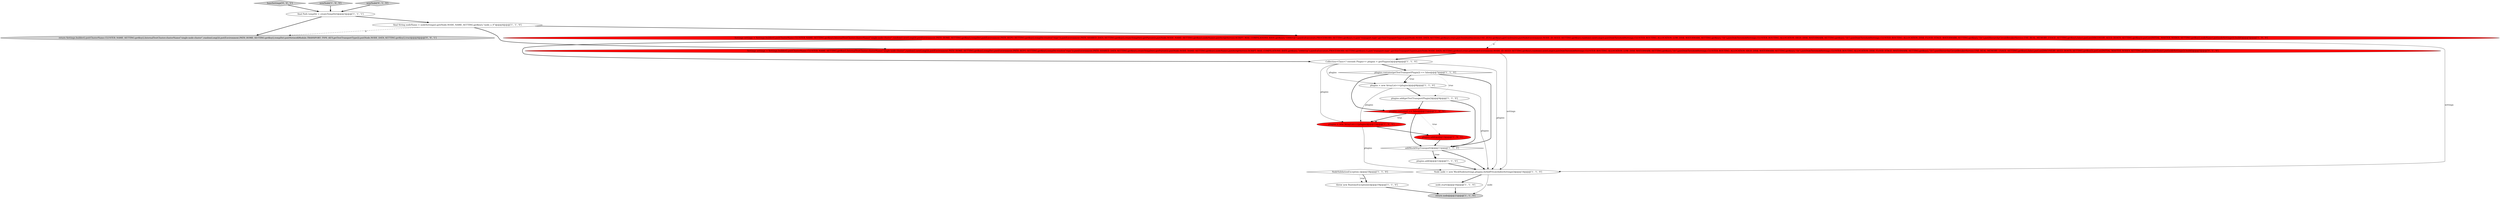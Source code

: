 digraph {
10 [style = filled, label = "throw new RuntimeException(e)@@@19@@@['1', '1', '0']", fillcolor = white, shape = ellipse image = "AAA0AAABBB1BBB"];
6 [style = filled, label = "node.start()@@@16@@@['1', '1', '0']", fillcolor = white, shape = ellipse image = "AAA0AAABBB1BBB"];
13 [style = filled, label = "plugins = new ArrayList<>(plugins)@@@12@@@['1', '0', '0']", fillcolor = red, shape = ellipse image = "AAA1AAABBB1BBB"];
20 [style = filled, label = "return Settings.builder().put(ClusterName.CLUSTER_NAME_SETTING.getKey(),InternalTestCluster.clusterName(\"single-node-cluster\",randomLong())).put(Environment.PATH_HOME_SETTING.getKey(),tempDir).put(NetworkModule.TRANSPORT_TYPE_KEY,getTestTransportType()).put(Node.NODE_DATA_SETTING.getKey(),true)@@@4@@@['0', '0', '1']", fillcolor = lightgray, shape = ellipse image = "AAA0AAABBB3BBB"];
11 [style = filled, label = "final Path tempDir = createTempDir()@@@3@@@['1', '1', '1']", fillcolor = white, shape = ellipse image = "AAA0AAABBB1BBB"];
9 [style = filled, label = "plugins.add()@@@13@@@['1', '0', '0']", fillcolor = red, shape = ellipse image = "AAA1AAABBB1BBB"];
21 [style = filled, label = "baseSettings['0', '0', '1']", fillcolor = lightgray, shape = diamond image = "AAA0AAABBB3BBB"];
0 [style = filled, label = "Collection<Class<? extends Plugin>> plugins = getPlugins()@@@6@@@['1', '1', '0']", fillcolor = white, shape = ellipse image = "AAA0AAABBB1BBB"];
12 [style = filled, label = "plugins.add(getTestTransportPlugin())@@@9@@@['1', '1', '0']", fillcolor = white, shape = ellipse image = "AAA0AAABBB1BBB"];
18 [style = filled, label = "Settings settings = Settings.builder().put(ClusterName.CLUSTER_NAME_SETTING.getKey(),InternalTestCluster.clusterName(\"single-node-cluster\",random().nextLong())).put(Environment.PATH_HOME_SETTING.getKey(),tempDir).put(Environment.PATH_REPO_SETTING.getKey(),tempDir.resolve(\"repo\")).put(Environment.PATH_SHARED_DATA_SETTING.getKey(),createTempDir().getParent()).put(Node.NODE_NAME_SETTING.getKey(),nodeName).put(ScriptService.SCRIPT_MAX_COMPILATIONS_RATE.getKey(),\"1000/1m\").put(EsExecutors.PROCESSORS_SETTING.getKey(),1).put(\"transport.type\",getTestTransportType()).put(Node.NODE_DATA_SETTING.getKey(),true).put(NodeEnvironment.NODE_ID_SEED_SETTING.getKey(),random().nextLong()).put(DiskThresholdSettings.CLUSTER_ROUTING_ALLOCATION_LOW_DISK_WATERMARK_SETTING.getKey(),\"1b\").put(DiskThresholdSettings.CLUSTER_ROUTING_ALLOCATION_HIGH_DISK_WATERMARK_SETTING.getKey(),\"1b\").put(DiskThresholdSettings.CLUSTER_ROUTING_ALLOCATION_DISK_FLOOD_STAGE_WATERMARK_SETTING.getKey(),\"1b\").put(HierarchyCircuitBreakerService.USE_REAL_MEMORY_USAGE_SETTING.getKey(),false).putList(DISCOVERY_SEED_HOSTS_SETTING.getKey()).putList(INITIAL_MASTER_NODES_SETTING.getKey(),nodeName).put(nodeSettings()).build()@@@5@@@['0', '1', '0']", fillcolor = red, shape = ellipse image = "AAA1AAABBB2BBB"];
17 [style = filled, label = "newNode['1', '0', '0']", fillcolor = lightgray, shape = diamond image = "AAA0AAABBB1BBB"];
5 [style = filled, label = "plugins = new ArrayList<>(plugins)@@@8@@@['1', '1', '0']", fillcolor = white, shape = ellipse image = "AAA0AAABBB1BBB"];
16 [style = filled, label = "Node node = new MockNode(settings,plugins,forbidPrivateIndexSettings())@@@14@@@['1', '1', '0']", fillcolor = white, shape = ellipse image = "AAA0AAABBB1BBB"];
14 [style = filled, label = "plugins.add()@@@12@@@['1', '1', '0']", fillcolor = white, shape = ellipse image = "AAA0AAABBB1BBB"];
4 [style = filled, label = "return node@@@21@@@['1', '1', '0']", fillcolor = lightgray, shape = ellipse image = "AAA0AAABBB1BBB"];
19 [style = filled, label = "newNode['0', '1', '0']", fillcolor = lightgray, shape = diamond image = "AAA0AAABBB2BBB"];
7 [style = filled, label = "Settings settings = Settings.builder().put(ClusterName.CLUSTER_NAME_SETTING.getKey(),InternalTestCluster.clusterName(\"single-node-cluster\",random().nextLong())).put(Environment.PATH_HOME_SETTING.getKey(),tempDir).put(Environment.PATH_REPO_SETTING.getKey(),tempDir.resolve(\"repo\")).put(Environment.PATH_SHARED_DATA_SETTING.getKey(),createTempDir().getParent()).put(Node.NODE_NAME_SETTING.getKey(),nodeName).put(ScriptService.SCRIPT_MAX_COMPILATIONS_RATE.getKey(),\"1000/1m\").put(EsExecutors.PROCESSORS_SETTING.getKey(),1).put(\"transport.type\",getTestTransportType()).put(Node.NODE_DATA_SETTING.getKey(),true).put(TestZenDiscovery.USE_ZEN2.getKey(),getUseZen2()).put(NodeEnvironment.NODE_ID_SEED_SETTING.getKey(),random().nextLong()).put(DiskThresholdSettings.CLUSTER_ROUTING_ALLOCATION_LOW_DISK_WATERMARK_SETTING.getKey(),\"1b\").put(DiskThresholdSettings.CLUSTER_ROUTING_ALLOCATION_HIGH_DISK_WATERMARK_SETTING.getKey(),\"1b\").put(DiskThresholdSettings.CLUSTER_ROUTING_ALLOCATION_DISK_FLOOD_STAGE_WATERMARK_SETTING.getKey(),\"1b\").put(HierarchyCircuitBreakerService.USE_REAL_MEMORY_USAGE_SETTING.getKey(),false).putList(DISCOVERY_SEED_HOSTS_SETTING.getKey()).putList(INITIAL_MASTER_NODES_SETTING.getKey(),nodeName).put(nodeSettings()).build()@@@5@@@['1', '0', '0']", fillcolor = red, shape = ellipse image = "AAA1AAABBB1BBB"];
8 [style = filled, label = "final String nodeName = nodeSettings().get(Node.NODE_NAME_SETTING.getKey(),\"node_s_0\")@@@4@@@['1', '1', '0']", fillcolor = white, shape = ellipse image = "AAA0AAABBB1BBB"];
1 [style = filled, label = "addMockHttpTransport()@@@11@@@['1', '1', '0']", fillcolor = white, shape = diamond image = "AAA0AAABBB1BBB"];
2 [style = filled, label = "plugins.contains() == false@@@11@@@['1', '0', '0']", fillcolor = red, shape = diamond image = "AAA1AAABBB1BBB"];
3 [style = filled, label = "NodeValidationException e@@@18@@@['1', '1', '0']", fillcolor = white, shape = diamond image = "AAA0AAABBB1BBB"];
15 [style = filled, label = "plugins.contains(getTestTransportPlugin()) == false@@@7@@@['1', '1', '0']", fillcolor = white, shape = diamond image = "AAA0AAABBB1BBB"];
14->16 [style = bold, label=""];
5->13 [style = solid, label="plugins"];
11->20 [style = bold, label=""];
18->16 [style = solid, label="settings"];
15->5 [style = dotted, label="true"];
15->2 [style = bold, label=""];
7->18 [style = dashed, label="0"];
2->1 [style = bold, label=""];
8->18 [style = bold, label=""];
16->6 [style = bold, label=""];
3->10 [style = dotted, label="true"];
8->20 [style = dashed, label="0"];
19->11 [style = bold, label=""];
7->0 [style = bold, label=""];
0->16 [style = solid, label="plugins"];
0->5 [style = solid, label="plugins"];
1->14 [style = dotted, label="true"];
16->4 [style = solid, label="node"];
12->1 [style = bold, label=""];
0->15 [style = bold, label=""];
15->5 [style = bold, label=""];
8->7 [style = bold, label=""];
2->13 [style = bold, label=""];
3->10 [style = bold, label=""];
6->4 [style = bold, label=""];
12->2 [style = bold, label=""];
2->9 [style = dotted, label="true"];
5->12 [style = bold, label=""];
21->11 [style = bold, label=""];
15->1 [style = bold, label=""];
1->16 [style = bold, label=""];
0->13 [style = solid, label="plugins"];
5->16 [style = solid, label="plugins"];
10->4 [style = bold, label=""];
13->16 [style = solid, label="plugins"];
15->12 [style = dotted, label="true"];
11->8 [style = bold, label=""];
1->14 [style = bold, label=""];
13->9 [style = bold, label=""];
9->1 [style = bold, label=""];
7->16 [style = solid, label="settings"];
18->0 [style = bold, label=""];
2->13 [style = dotted, label="true"];
17->11 [style = bold, label=""];
}
